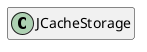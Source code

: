 @startuml
set namespaceSeparator \\
hide members
hide << alias >> circle

class JCacheStorage
@enduml

